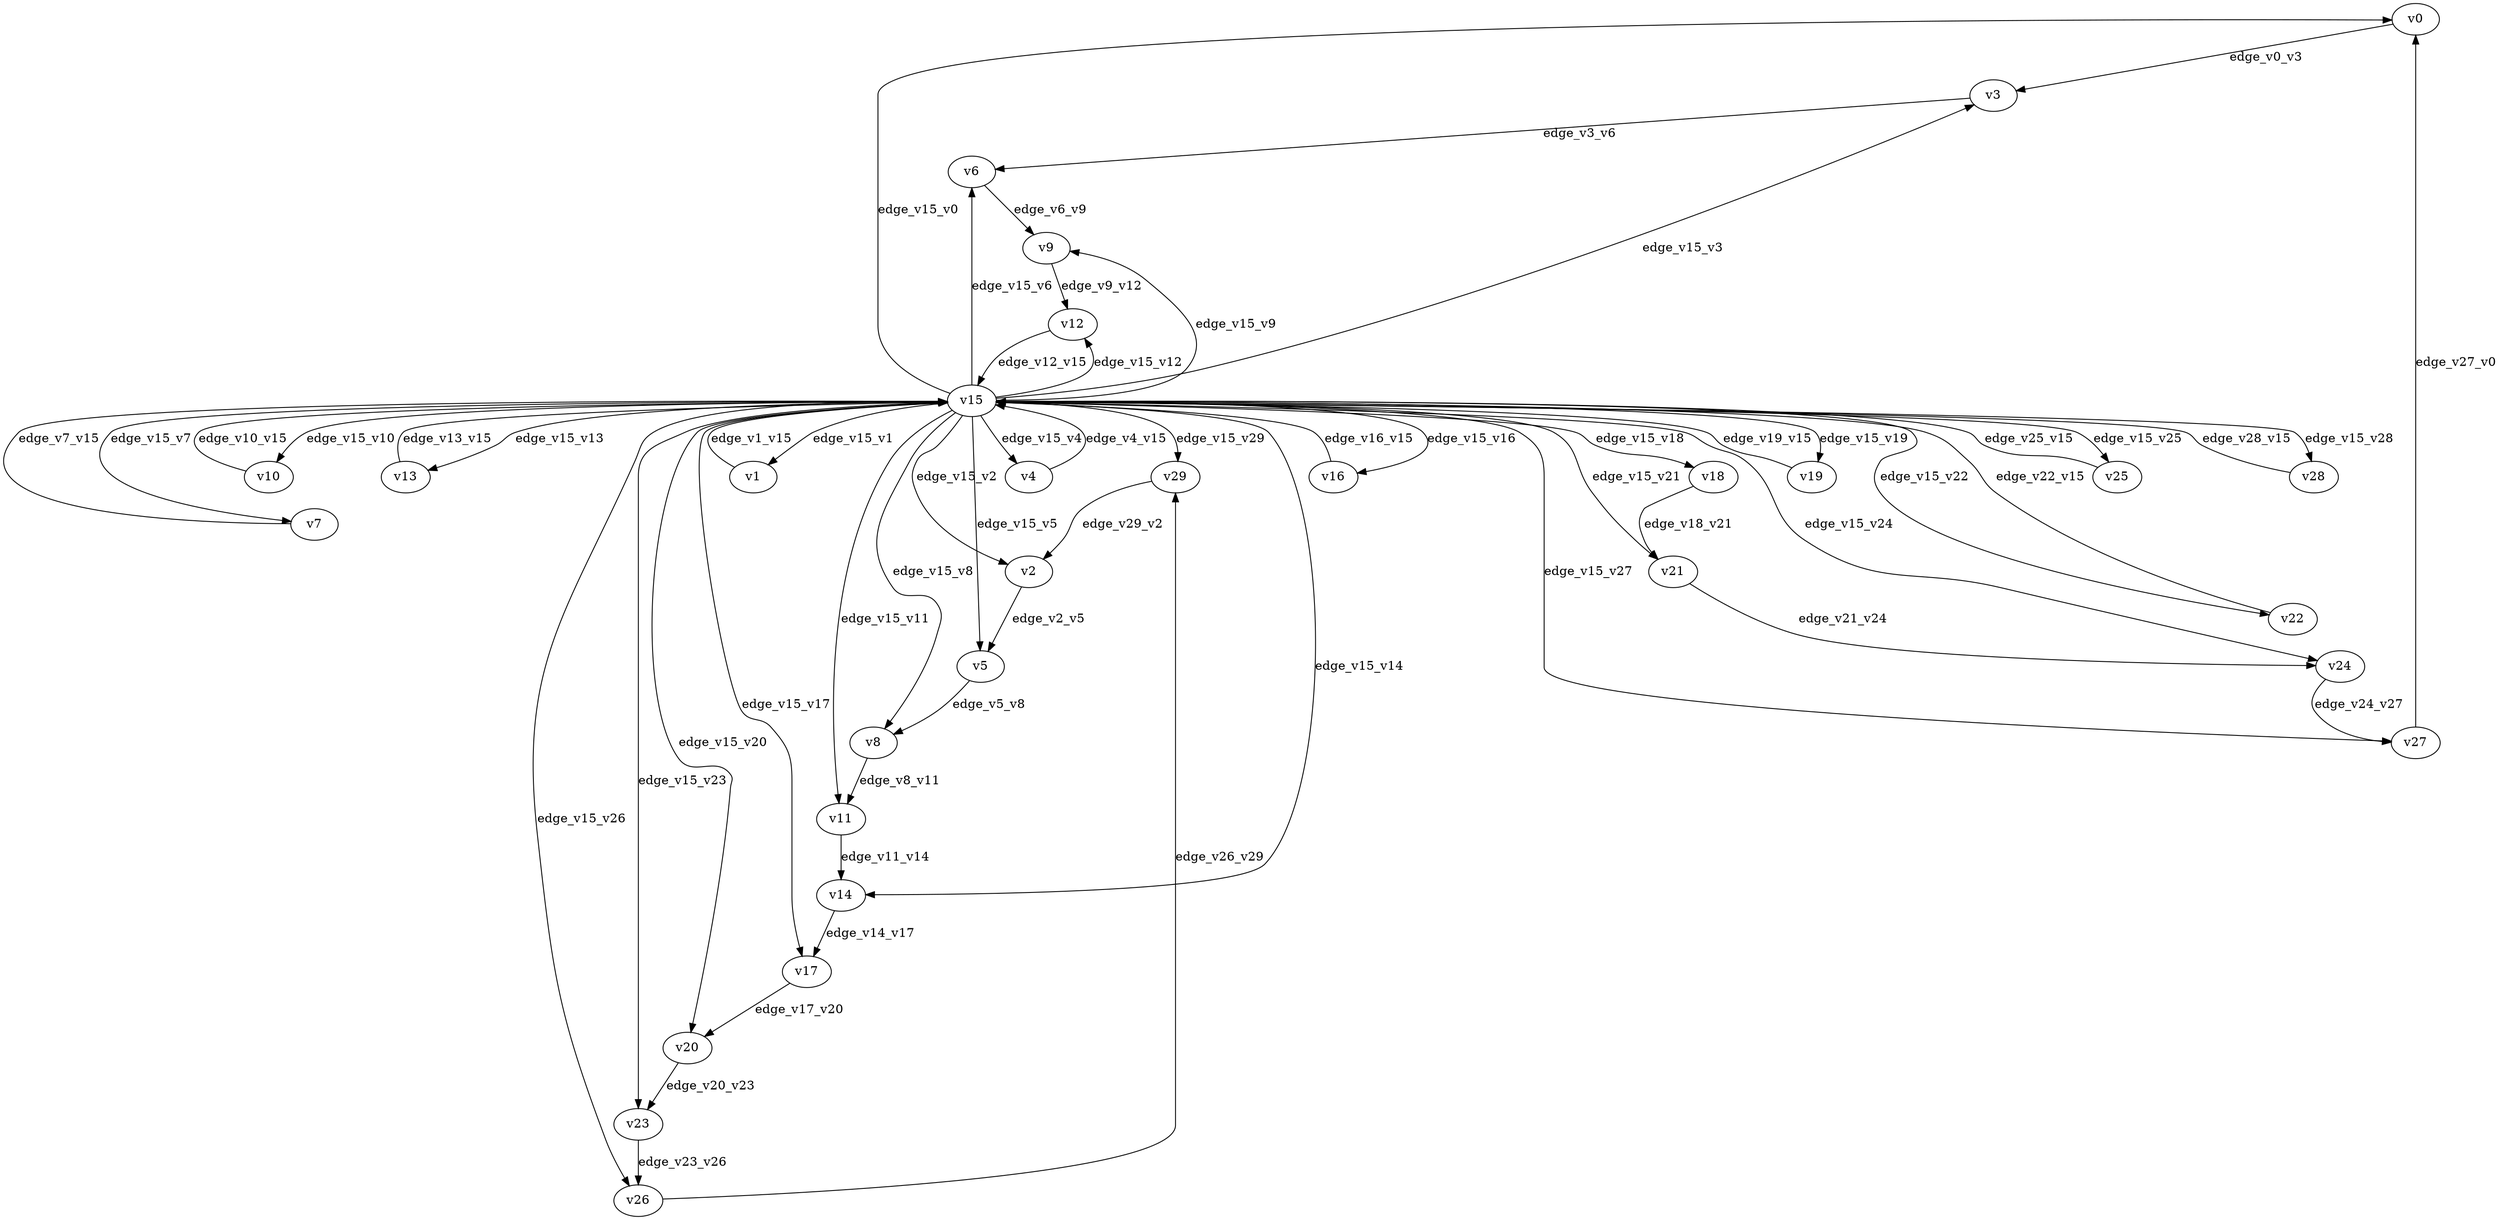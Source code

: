 digraph test042 {
    // Discounted game test case
    // Vertex properties: name [player=X]
    // Edge properties: [weight=Y, discount=Z]

    v0 [name="v0", player=0];
    v1 [name="v1", player=1];
    v2 [name="v2", player=0];
    v3 [name="v3", player=1];
    v4 [name="v4", player=0];
    v5 [name="v5", player=1];
    v6 [name="v6", player=0];
    v7 [name="v7", player=1];
    v8 [name="v8", player=0];
    v9 [name="v9", player=1];
    v10 [name="v10", player=0];
    v11 [name="v11", player=1];
    v12 [name="v12", player=0];
    v13 [name="v13", player=1];
    v14 [name="v14", player=0];
    v15 [name="v15", player=0];
    v16 [name="v16", player=0];
    v17 [name="v17", player=1];
    v18 [name="v18", player=0];
    v19 [name="v19", player=1];
    v20 [name="v20", player=0];
    v21 [name="v21", player=1];
    v22 [name="v22", player=0];
    v23 [name="v23", player=1];
    v24 [name="v24", player=0];
    v25 [name="v25", player=1];
    v26 [name="v26", player=0];
    v27 [name="v27", player=1];
    v28 [name="v28", player=0];
    v29 [name="v29", player=1];

    v15 -> v0 [label="edge_v15_v0", weight=1.14, discount=0.171];
    v15 -> v1 [label="edge_v15_v1", weight=6.31, discount=0.171];
    v1 -> v15 [label="edge_v1_v15", weight=5.80, discount=0.171];
    v15 -> v2 [label="edge_v15_v2", weight=8.20, discount=0.171];
    v15 -> v3 [label="edge_v15_v3", weight=-2.70, discount=0.171];
    v15 -> v4 [label="edge_v15_v4", weight=7.29, discount=0.171];
    v4 -> v15 [label="edge_v4_v15", weight=6.49, discount=0.171];
    v15 -> v5 [label="edge_v15_v5", weight=9.88, discount=0.171];
    v15 -> v6 [label="edge_v15_v6", weight=6.11, discount=0.171];
    v15 -> v7 [label="edge_v15_v7", weight=0.74, discount=0.171];
    v7 -> v15 [label="edge_v7_v15", weight=-1.12, discount=0.171];
    v15 -> v8 [label="edge_v15_v8", weight=-1.60, discount=0.171];
    v15 -> v9 [label="edge_v15_v9", weight=-3.20, discount=0.171];
    v15 -> v10 [label="edge_v15_v10", weight=9.27, discount=0.171];
    v10 -> v15 [label="edge_v10_v15", weight=9.45, discount=0.171];
    v15 -> v11 [label="edge_v15_v11", weight=-0.23, discount=0.171];
    v15 -> v12 [label="edge_v15_v12", weight=1.50, discount=0.171];
    v15 -> v13 [label="edge_v15_v13", weight=1.54, discount=0.171];
    v13 -> v15 [label="edge_v13_v15", weight=3.55, discount=0.171];
    v15 -> v14 [label="edge_v15_v14", weight=-2.25, discount=0.171];
    v15 -> v16 [label="edge_v15_v16", weight=6.10, discount=0.171];
    v16 -> v15 [label="edge_v16_v15", weight=8.17, discount=0.171];
    v15 -> v17 [label="edge_v15_v17", weight=5.73, discount=0.171];
    v15 -> v18 [label="edge_v15_v18", weight=-4.30, discount=0.171];
    v15 -> v19 [label="edge_v15_v19", weight=0.54, discount=0.171];
    v19 -> v15 [label="edge_v19_v15", weight=1.38, discount=0.171];
    v15 -> v20 [label="edge_v15_v20", weight=-4.42, discount=0.171];
    v15 -> v21 [label="edge_v15_v21", weight=3.25, discount=0.171];
    v15 -> v22 [label="edge_v15_v22", weight=-5.41, discount=0.171];
    v22 -> v15 [label="edge_v22_v15", weight=-2.48, discount=0.171];
    v15 -> v23 [label="edge_v15_v23", weight=7.52, discount=0.171];
    v15 -> v24 [label="edge_v15_v24", weight=0.12, discount=0.171];
    v15 -> v25 [label="edge_v15_v25", weight=1.89, discount=0.171];
    v25 -> v15 [label="edge_v25_v15", weight=0.02, discount=0.171];
    v15 -> v26 [label="edge_v15_v26", weight=-5.49, discount=0.171];
    v15 -> v27 [label="edge_v15_v27", weight=4.41, discount=0.171];
    v15 -> v28 [label="edge_v15_v28", weight=7.64, discount=0.171];
    v28 -> v15 [label="edge_v28_v15", weight=4.80, discount=0.171];
    v15 -> v29 [label="edge_v15_v29", weight=-2.15, discount=0.171];
    v0 -> v3 [label="edge_v0_v3", weight=0.83, discount=0.171];
    v2 -> v5 [label="edge_v2_v5", weight=0.93, discount=0.171];
    v3 -> v6 [label="edge_v3_v6", weight=-1.60, discount=0.171];
    v5 -> v8 [label="edge_v5_v8", weight=-2.07, discount=0.171];
    v6 -> v9 [label="edge_v6_v9", weight=2.88, discount=0.171];
    v8 -> v11 [label="edge_v8_v11", weight=2.87, discount=0.171];
    v9 -> v12 [label="edge_v9_v12", weight=2.42, discount=0.171];
    v11 -> v14 [label="edge_v11_v14", weight=5.01, discount=0.171];
    v12 -> v15 [label="edge_v12_v15", weight=-2.53, discount=0.171];
    v14 -> v17 [label="edge_v14_v17", weight=6.18, discount=0.171];
    v17 -> v20 [label="edge_v17_v20", weight=1.97, discount=0.171];
    v18 -> v21 [label="edge_v18_v21", weight=-0.30, discount=0.171];
    v20 -> v23 [label="edge_v20_v23", weight=2.22, discount=0.171];
    v21 -> v24 [label="edge_v21_v24", weight=-2.84, discount=0.171];
    v23 -> v26 [label="edge_v23_v26", weight=4.54, discount=0.171];
    v24 -> v27 [label="edge_v24_v27", weight=0.13, discount=0.171];
    v26 -> v29 [label="edge_v26_v29", weight=3.81, discount=0.171];
    v27 -> v0 [label="edge_v27_v0", weight=6.74, discount=0.171];
    v29 -> v2 [label="edge_v29_v2", weight=2.55, discount=0.171];
}
